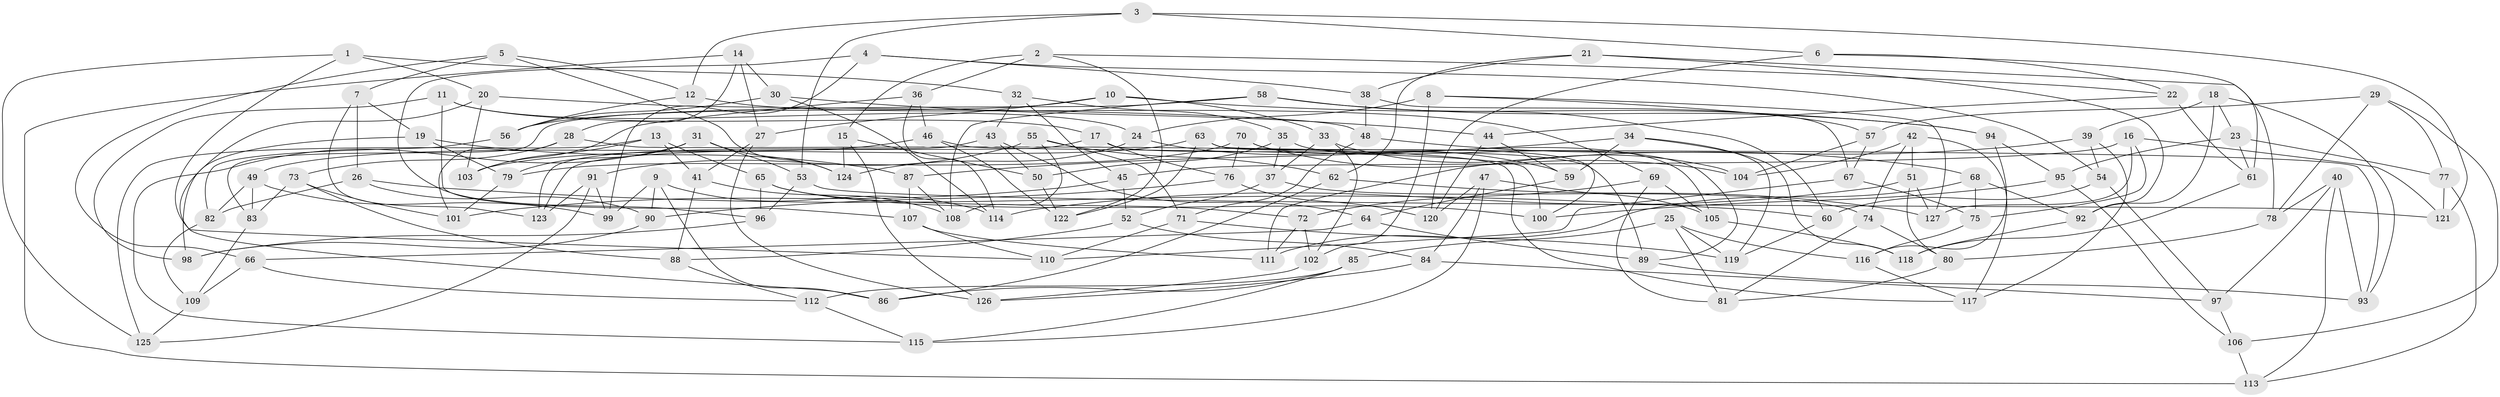 // Generated by graph-tools (version 1.1) at 2025/16/03/09/25 04:16:30]
// undirected, 127 vertices, 254 edges
graph export_dot {
graph [start="1"]
  node [color=gray90,style=filled];
  1;
  2;
  3;
  4;
  5;
  6;
  7;
  8;
  9;
  10;
  11;
  12;
  13;
  14;
  15;
  16;
  17;
  18;
  19;
  20;
  21;
  22;
  23;
  24;
  25;
  26;
  27;
  28;
  29;
  30;
  31;
  32;
  33;
  34;
  35;
  36;
  37;
  38;
  39;
  40;
  41;
  42;
  43;
  44;
  45;
  46;
  47;
  48;
  49;
  50;
  51;
  52;
  53;
  54;
  55;
  56;
  57;
  58;
  59;
  60;
  61;
  62;
  63;
  64;
  65;
  66;
  67;
  68;
  69;
  70;
  71;
  72;
  73;
  74;
  75;
  76;
  77;
  78;
  79;
  80;
  81;
  82;
  83;
  84;
  85;
  86;
  87;
  88;
  89;
  90;
  91;
  92;
  93;
  94;
  95;
  96;
  97;
  98;
  99;
  100;
  101;
  102;
  103;
  104;
  105;
  106;
  107;
  108;
  109;
  110;
  111;
  112;
  113;
  114;
  115;
  116;
  117;
  118;
  119;
  120;
  121;
  122;
  123;
  124;
  125;
  126;
  127;
  1 -- 125;
  1 -- 32;
  1 -- 20;
  1 -- 110;
  2 -- 122;
  2 -- 36;
  2 -- 22;
  2 -- 15;
  3 -- 6;
  3 -- 53;
  3 -- 12;
  3 -- 121;
  4 -- 54;
  4 -- 96;
  4 -- 38;
  4 -- 99;
  5 -- 7;
  5 -- 12;
  5 -- 124;
  5 -- 66;
  6 -- 120;
  6 -- 61;
  6 -- 22;
  7 -- 19;
  7 -- 26;
  7 -- 123;
  8 -- 102;
  8 -- 57;
  8 -- 24;
  8 -- 127;
  9 -- 90;
  9 -- 99;
  9 -- 114;
  9 -- 86;
  10 -- 94;
  10 -- 56;
  10 -- 33;
  10 -- 27;
  11 -- 98;
  11 -- 24;
  11 -- 107;
  11 -- 17;
  12 -- 69;
  12 -- 56;
  13 -- 41;
  13 -- 65;
  13 -- 125;
  13 -- 103;
  14 -- 113;
  14 -- 28;
  14 -- 27;
  14 -- 30;
  15 -- 50;
  15 -- 124;
  15 -- 126;
  16 -- 45;
  16 -- 127;
  16 -- 121;
  16 -- 75;
  17 -- 89;
  17 -- 123;
  17 -- 76;
  18 -- 92;
  18 -- 39;
  18 -- 23;
  18 -- 93;
  19 -- 98;
  19 -- 79;
  19 -- 87;
  20 -- 103;
  20 -- 48;
  20 -- 86;
  21 -- 38;
  21 -- 78;
  21 -- 62;
  21 -- 92;
  22 -- 44;
  22 -- 61;
  23 -- 95;
  23 -- 77;
  23 -- 61;
  24 -- 59;
  24 -- 124;
  25 -- 85;
  25 -- 81;
  25 -- 119;
  25 -- 116;
  26 -- 82;
  26 -- 90;
  26 -- 60;
  27 -- 41;
  27 -- 126;
  28 -- 101;
  28 -- 117;
  28 -- 73;
  29 -- 57;
  29 -- 77;
  29 -- 78;
  29 -- 106;
  30 -- 44;
  30 -- 114;
  30 -- 56;
  31 -- 124;
  31 -- 115;
  31 -- 53;
  31 -- 79;
  32 -- 43;
  32 -- 35;
  32 -- 45;
  33 -- 104;
  33 -- 102;
  33 -- 37;
  34 -- 119;
  34 -- 118;
  34 -- 87;
  34 -- 59;
  35 -- 50;
  35 -- 37;
  35 -- 89;
  36 -- 103;
  36 -- 114;
  36 -- 46;
  37 -- 74;
  37 -- 52;
  38 -- 67;
  38 -- 48;
  39 -- 54;
  39 -- 111;
  39 -- 117;
  40 -- 93;
  40 -- 113;
  40 -- 97;
  40 -- 78;
  41 -- 108;
  41 -- 88;
  42 -- 74;
  42 -- 104;
  42 -- 51;
  42 -- 117;
  43 -- 64;
  43 -- 50;
  43 -- 123;
  44 -- 120;
  44 -- 59;
  45 -- 101;
  45 -- 52;
  46 -- 122;
  46 -- 49;
  46 -- 100;
  47 -- 84;
  47 -- 120;
  47 -- 105;
  47 -- 115;
  48 -- 71;
  48 -- 68;
  49 -- 99;
  49 -- 83;
  49 -- 82;
  50 -- 122;
  51 -- 127;
  51 -- 80;
  51 -- 114;
  52 -- 88;
  52 -- 84;
  53 -- 121;
  53 -- 96;
  54 -- 97;
  54 -- 60;
  55 -- 62;
  55 -- 91;
  55 -- 108;
  55 -- 71;
  56 -- 82;
  57 -- 104;
  57 -- 67;
  58 -- 83;
  58 -- 108;
  58 -- 94;
  58 -- 60;
  59 -- 64;
  60 -- 119;
  61 -- 118;
  62 -- 127;
  62 -- 86;
  63 -- 100;
  63 -- 122;
  63 -- 93;
  63 -- 103;
  64 -- 89;
  64 -- 66;
  65 -- 96;
  65 -- 100;
  65 -- 72;
  66 -- 109;
  66 -- 112;
  67 -- 110;
  67 -- 75;
  68 -- 111;
  68 -- 75;
  68 -- 92;
  69 -- 72;
  69 -- 81;
  69 -- 105;
  70 -- 105;
  70 -- 104;
  70 -- 79;
  70 -- 76;
  71 -- 119;
  71 -- 110;
  72 -- 102;
  72 -- 111;
  73 -- 101;
  73 -- 83;
  73 -- 88;
  74 -- 80;
  74 -- 81;
  75 -- 116;
  76 -- 90;
  76 -- 120;
  77 -- 121;
  77 -- 113;
  78 -- 80;
  79 -- 101;
  80 -- 81;
  82 -- 109;
  83 -- 109;
  84 -- 97;
  84 -- 126;
  85 -- 86;
  85 -- 112;
  85 -- 115;
  87 -- 108;
  87 -- 107;
  88 -- 112;
  89 -- 93;
  90 -- 98;
  91 -- 123;
  91 -- 125;
  91 -- 99;
  92 -- 118;
  94 -- 116;
  94 -- 95;
  95 -- 100;
  95 -- 106;
  96 -- 98;
  97 -- 106;
  102 -- 126;
  105 -- 118;
  106 -- 113;
  107 -- 110;
  107 -- 111;
  109 -- 125;
  112 -- 115;
  116 -- 117;
}
